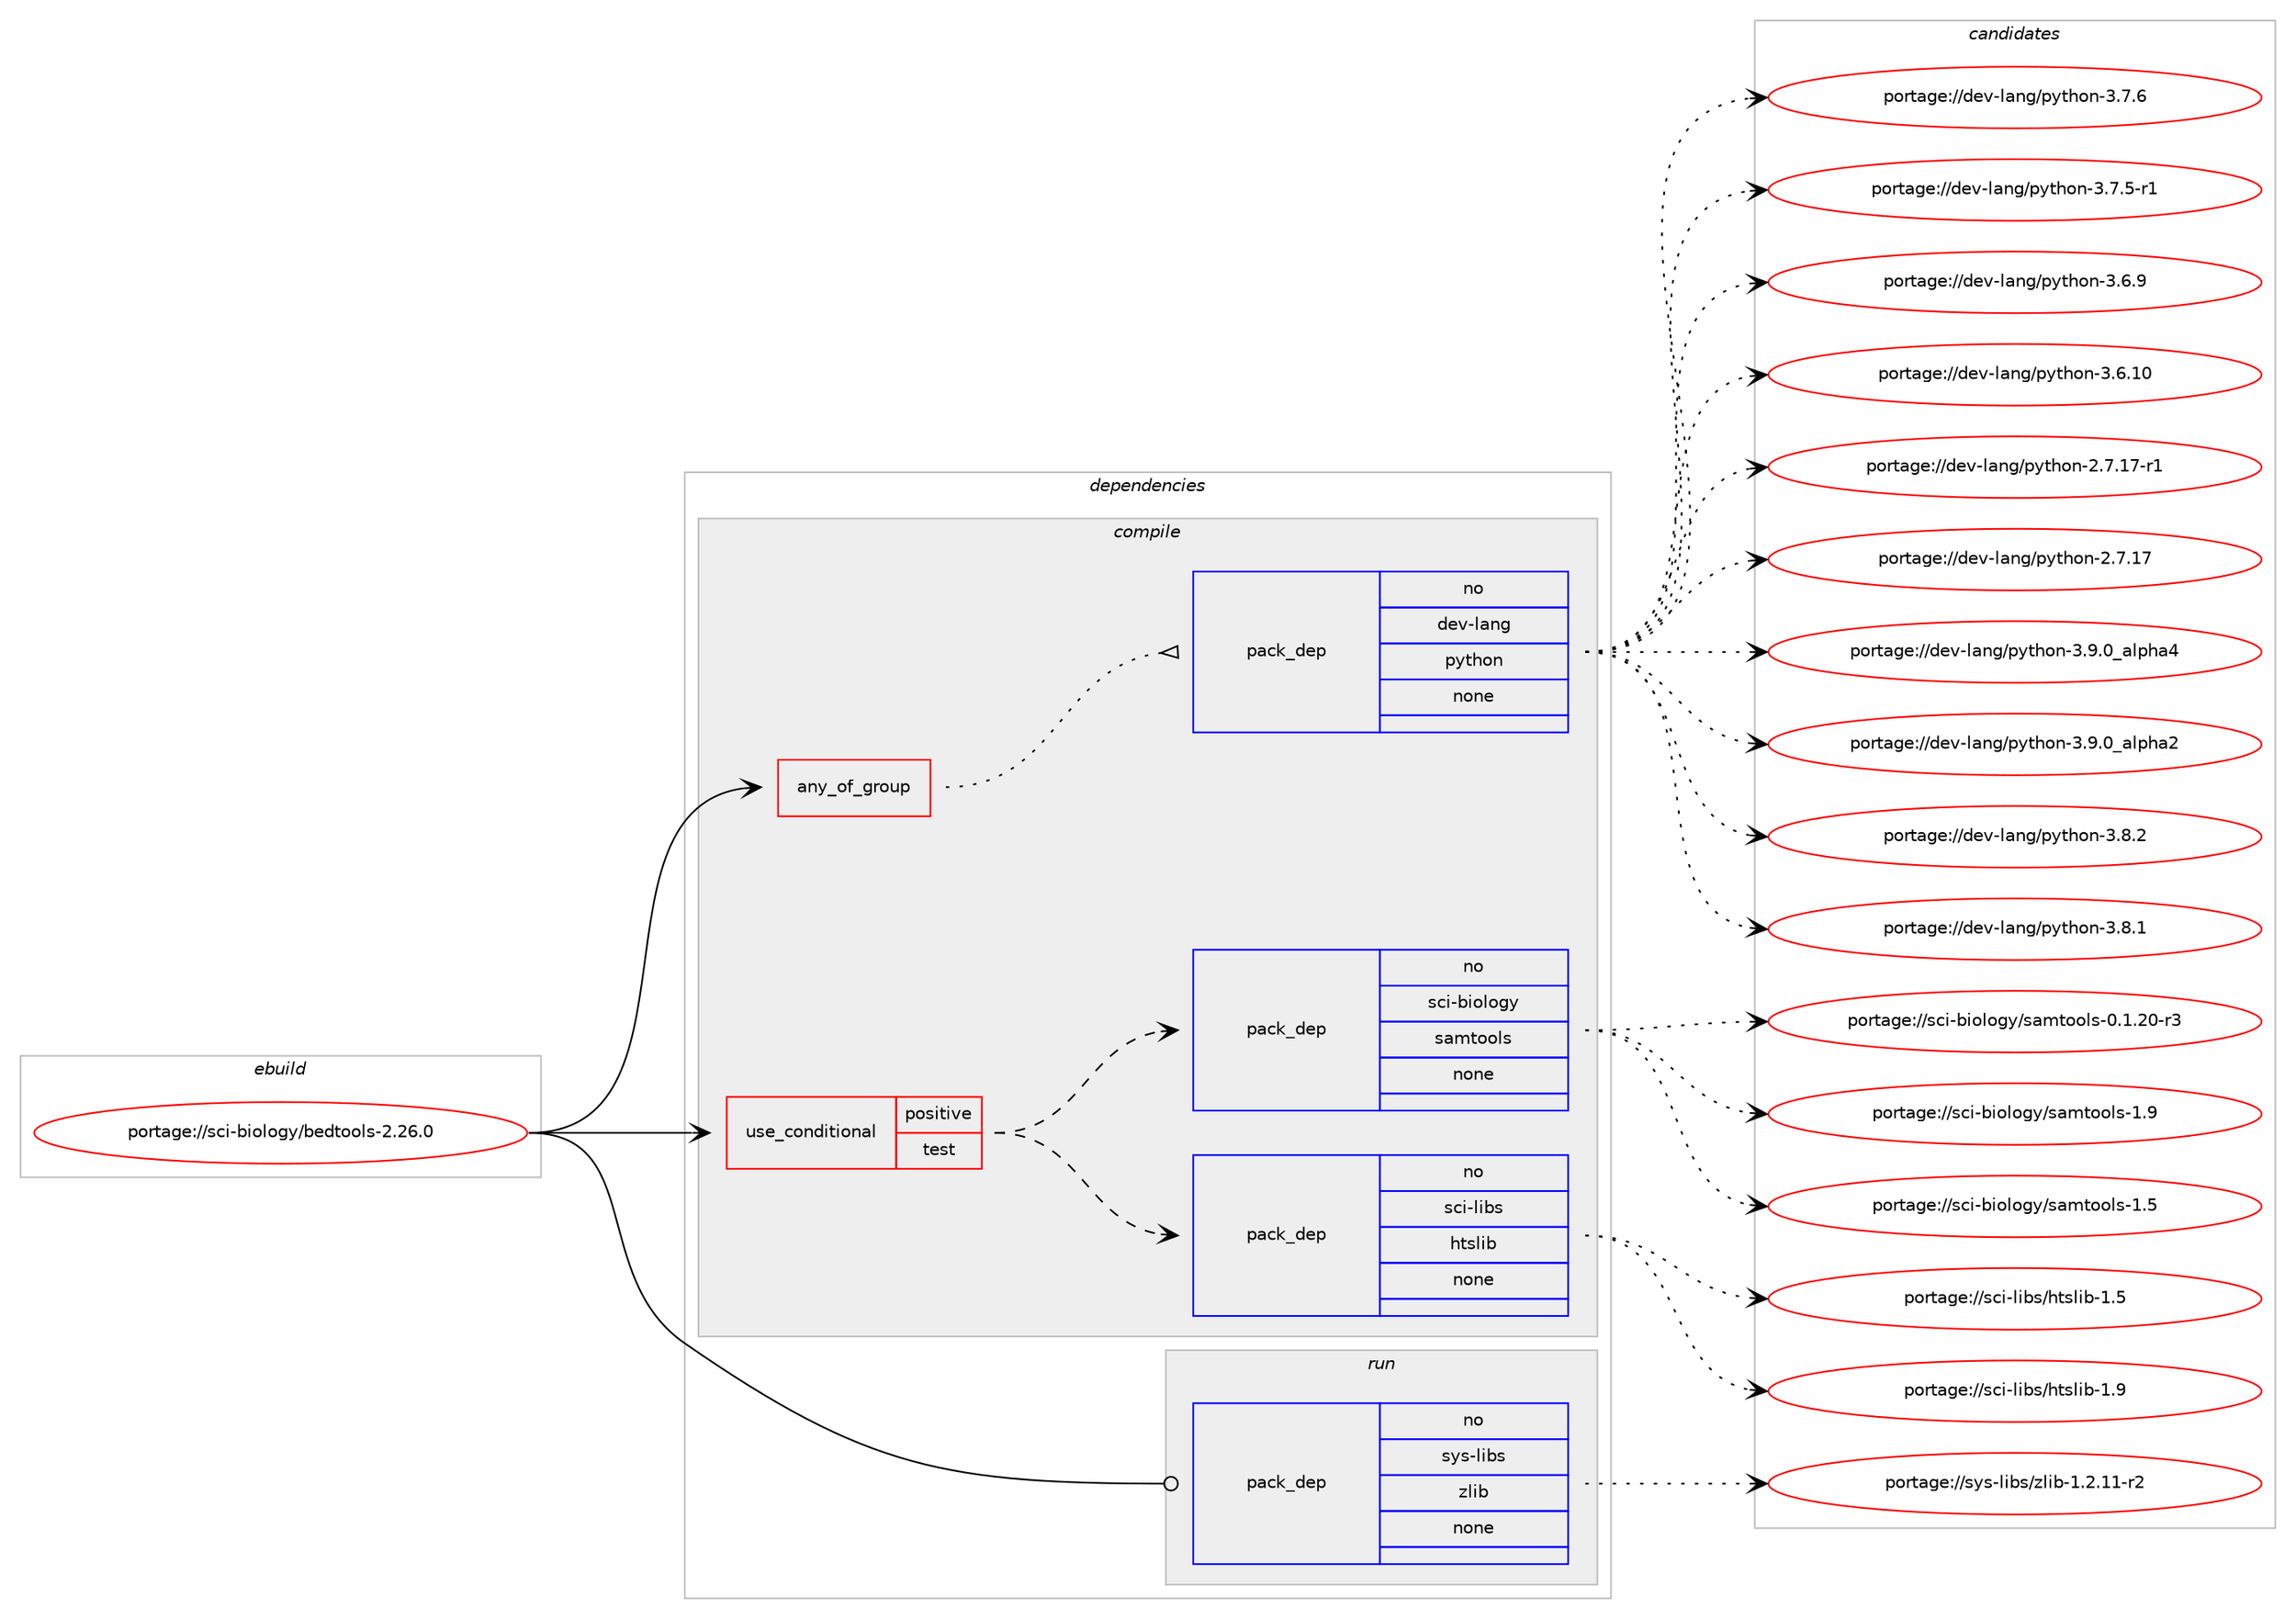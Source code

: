 digraph prolog {

# *************
# Graph options
# *************

newrank=true;
concentrate=true;
compound=true;
graph [rankdir=LR,fontname=Helvetica,fontsize=10,ranksep=1.5];#, ranksep=2.5, nodesep=0.2];
edge  [arrowhead=vee];
node  [fontname=Helvetica,fontsize=10];

# **********
# The ebuild
# **********

subgraph cluster_leftcol {
color=gray;
rank=same;
label=<<i>ebuild</i>>;
id [label="portage://sci-biology/bedtools-2.26.0", color=red, width=4, href="../sci-biology/bedtools-2.26.0.svg"];
}

# ****************
# The dependencies
# ****************

subgraph cluster_midcol {
color=gray;
label=<<i>dependencies</i>>;
subgraph cluster_compile {
fillcolor="#eeeeee";
style=filled;
label=<<i>compile</i>>;
subgraph any1193 {
dependency57631 [label=<<TABLE BORDER="0" CELLBORDER="1" CELLSPACING="0" CELLPADDING="4"><TR><TD CELLPADDING="10">any_of_group</TD></TR></TABLE>>, shape=none, color=red];subgraph pack44602 {
dependency57632 [label=<<TABLE BORDER="0" CELLBORDER="1" CELLSPACING="0" CELLPADDING="4" WIDTH="220"><TR><TD ROWSPAN="6" CELLPADDING="30">pack_dep</TD></TR><TR><TD WIDTH="110">no</TD></TR><TR><TD>dev-lang</TD></TR><TR><TD>python</TD></TR><TR><TD>none</TD></TR><TR><TD></TD></TR></TABLE>>, shape=none, color=blue];
}
dependency57631:e -> dependency57632:w [weight=20,style="dotted",arrowhead="oinv"];
}
id:e -> dependency57631:w [weight=20,style="solid",arrowhead="vee"];
subgraph cond11781 {
dependency57633 [label=<<TABLE BORDER="0" CELLBORDER="1" CELLSPACING="0" CELLPADDING="4"><TR><TD ROWSPAN="3" CELLPADDING="10">use_conditional</TD></TR><TR><TD>positive</TD></TR><TR><TD>test</TD></TR></TABLE>>, shape=none, color=red];
subgraph pack44603 {
dependency57634 [label=<<TABLE BORDER="0" CELLBORDER="1" CELLSPACING="0" CELLPADDING="4" WIDTH="220"><TR><TD ROWSPAN="6" CELLPADDING="30">pack_dep</TD></TR><TR><TD WIDTH="110">no</TD></TR><TR><TD>sci-libs</TD></TR><TR><TD>htslib</TD></TR><TR><TD>none</TD></TR><TR><TD></TD></TR></TABLE>>, shape=none, color=blue];
}
dependency57633:e -> dependency57634:w [weight=20,style="dashed",arrowhead="vee"];
subgraph pack44604 {
dependency57635 [label=<<TABLE BORDER="0" CELLBORDER="1" CELLSPACING="0" CELLPADDING="4" WIDTH="220"><TR><TD ROWSPAN="6" CELLPADDING="30">pack_dep</TD></TR><TR><TD WIDTH="110">no</TD></TR><TR><TD>sci-biology</TD></TR><TR><TD>samtools</TD></TR><TR><TD>none</TD></TR><TR><TD></TD></TR></TABLE>>, shape=none, color=blue];
}
dependency57633:e -> dependency57635:w [weight=20,style="dashed",arrowhead="vee"];
}
id:e -> dependency57633:w [weight=20,style="solid",arrowhead="vee"];
}
subgraph cluster_compileandrun {
fillcolor="#eeeeee";
style=filled;
label=<<i>compile and run</i>>;
}
subgraph cluster_run {
fillcolor="#eeeeee";
style=filled;
label=<<i>run</i>>;
subgraph pack44605 {
dependency57636 [label=<<TABLE BORDER="0" CELLBORDER="1" CELLSPACING="0" CELLPADDING="4" WIDTH="220"><TR><TD ROWSPAN="6" CELLPADDING="30">pack_dep</TD></TR><TR><TD WIDTH="110">no</TD></TR><TR><TD>sys-libs</TD></TR><TR><TD>zlib</TD></TR><TR><TD>none</TD></TR><TR><TD></TD></TR></TABLE>>, shape=none, color=blue];
}
id:e -> dependency57636:w [weight=20,style="solid",arrowhead="odot"];
}
}

# **************
# The candidates
# **************

subgraph cluster_choices {
rank=same;
color=gray;
label=<<i>candidates</i>>;

subgraph choice44602 {
color=black;
nodesep=1;
choice10010111845108971101034711212111610411111045514657464895971081121049752 [label="portage://dev-lang/python-3.9.0_alpha4", color=red, width=4,href="../dev-lang/python-3.9.0_alpha4.svg"];
choice10010111845108971101034711212111610411111045514657464895971081121049750 [label="portage://dev-lang/python-3.9.0_alpha2", color=red, width=4,href="../dev-lang/python-3.9.0_alpha2.svg"];
choice100101118451089711010347112121116104111110455146564650 [label="portage://dev-lang/python-3.8.2", color=red, width=4,href="../dev-lang/python-3.8.2.svg"];
choice100101118451089711010347112121116104111110455146564649 [label="portage://dev-lang/python-3.8.1", color=red, width=4,href="../dev-lang/python-3.8.1.svg"];
choice100101118451089711010347112121116104111110455146554654 [label="portage://dev-lang/python-3.7.6", color=red, width=4,href="../dev-lang/python-3.7.6.svg"];
choice1001011184510897110103471121211161041111104551465546534511449 [label="portage://dev-lang/python-3.7.5-r1", color=red, width=4,href="../dev-lang/python-3.7.5-r1.svg"];
choice100101118451089711010347112121116104111110455146544657 [label="portage://dev-lang/python-3.6.9", color=red, width=4,href="../dev-lang/python-3.6.9.svg"];
choice10010111845108971101034711212111610411111045514654464948 [label="portage://dev-lang/python-3.6.10", color=red, width=4,href="../dev-lang/python-3.6.10.svg"];
choice100101118451089711010347112121116104111110455046554649554511449 [label="portage://dev-lang/python-2.7.17-r1", color=red, width=4,href="../dev-lang/python-2.7.17-r1.svg"];
choice10010111845108971101034711212111610411111045504655464955 [label="portage://dev-lang/python-2.7.17", color=red, width=4,href="../dev-lang/python-2.7.17.svg"];
dependency57632:e -> choice10010111845108971101034711212111610411111045514657464895971081121049752:w [style=dotted,weight="100"];
dependency57632:e -> choice10010111845108971101034711212111610411111045514657464895971081121049750:w [style=dotted,weight="100"];
dependency57632:e -> choice100101118451089711010347112121116104111110455146564650:w [style=dotted,weight="100"];
dependency57632:e -> choice100101118451089711010347112121116104111110455146564649:w [style=dotted,weight="100"];
dependency57632:e -> choice100101118451089711010347112121116104111110455146554654:w [style=dotted,weight="100"];
dependency57632:e -> choice1001011184510897110103471121211161041111104551465546534511449:w [style=dotted,weight="100"];
dependency57632:e -> choice100101118451089711010347112121116104111110455146544657:w [style=dotted,weight="100"];
dependency57632:e -> choice10010111845108971101034711212111610411111045514654464948:w [style=dotted,weight="100"];
dependency57632:e -> choice100101118451089711010347112121116104111110455046554649554511449:w [style=dotted,weight="100"];
dependency57632:e -> choice10010111845108971101034711212111610411111045504655464955:w [style=dotted,weight="100"];
}
subgraph choice44603 {
color=black;
nodesep=1;
choice115991054510810598115471041161151081059845494657 [label="portage://sci-libs/htslib-1.9", color=red, width=4,href="../sci-libs/htslib-1.9.svg"];
choice115991054510810598115471041161151081059845494653 [label="portage://sci-libs/htslib-1.5", color=red, width=4,href="../sci-libs/htslib-1.5.svg"];
dependency57634:e -> choice115991054510810598115471041161151081059845494657:w [style=dotted,weight="100"];
dependency57634:e -> choice115991054510810598115471041161151081059845494653:w [style=dotted,weight="100"];
}
subgraph choice44604 {
color=black;
nodesep=1;
choice115991054598105111108111103121471159710911611111110811545494657 [label="portage://sci-biology/samtools-1.9", color=red, width=4,href="../sci-biology/samtools-1.9.svg"];
choice115991054598105111108111103121471159710911611111110811545494653 [label="portage://sci-biology/samtools-1.5", color=red, width=4,href="../sci-biology/samtools-1.5.svg"];
choice1159910545981051111081111031214711597109116111111108115454846494650484511451 [label="portage://sci-biology/samtools-0.1.20-r3", color=red, width=4,href="../sci-biology/samtools-0.1.20-r3.svg"];
dependency57635:e -> choice115991054598105111108111103121471159710911611111110811545494657:w [style=dotted,weight="100"];
dependency57635:e -> choice115991054598105111108111103121471159710911611111110811545494653:w [style=dotted,weight="100"];
dependency57635:e -> choice1159910545981051111081111031214711597109116111111108115454846494650484511451:w [style=dotted,weight="100"];
}
subgraph choice44605 {
color=black;
nodesep=1;
choice11512111545108105981154712210810598454946504649494511450 [label="portage://sys-libs/zlib-1.2.11-r2", color=red, width=4,href="../sys-libs/zlib-1.2.11-r2.svg"];
dependency57636:e -> choice11512111545108105981154712210810598454946504649494511450:w [style=dotted,weight="100"];
}
}

}
